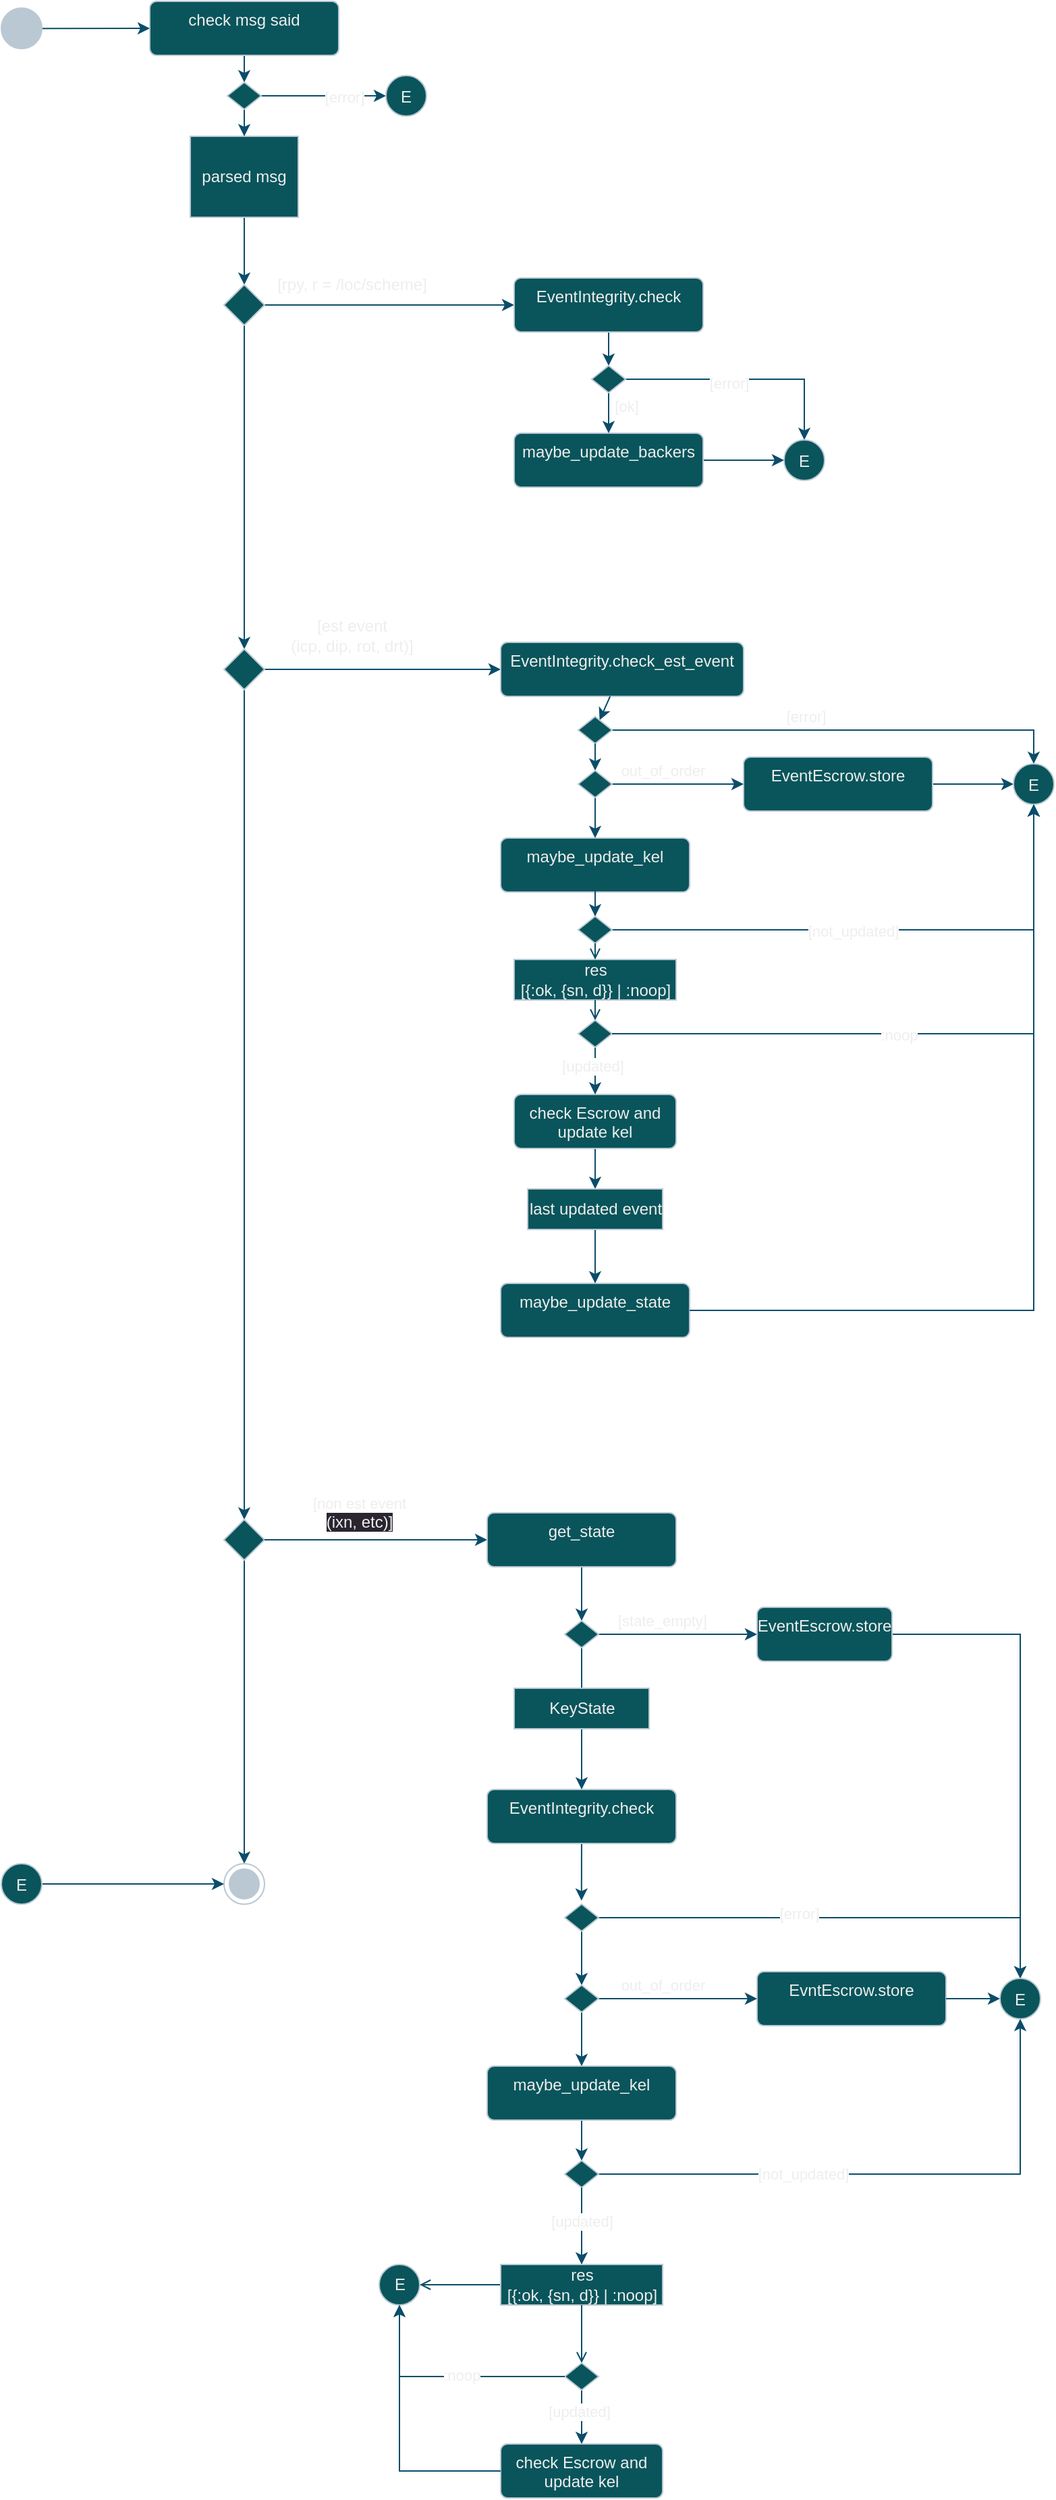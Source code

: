 <mxfile version="21.3.2" type="device" pages="2">
  <diagram name="process oobi" id="J5U5kI4o1ypKvfm6lR29">
    <mxGraphModel dx="1831" dy="656" grid="1" gridSize="10" guides="1" tooltips="1" connect="1" arrows="1" fold="1" page="1" pageScale="1" pageWidth="827" pageHeight="1169" math="0" shadow="0">
      <root>
        <mxCell id="0" />
        <mxCell id="1" parent="0" />
        <mxCell id="qSbOuLf-uEFTsbordUpv-124" style="edgeStyle=none;rounded=0;orthogonalLoop=1;jettySize=auto;html=1;entryX=0.5;entryY=0;entryDx=0;entryDy=0;strokeColor=#0B4D6A;" edge="1" parent="1" source="qSbOuLf-uEFTsbordUpv-2" target="qSbOuLf-uEFTsbordUpv-35">
          <mxGeometry relative="1" as="geometry" />
        </mxCell>
        <mxCell id="qSbOuLf-uEFTsbordUpv-2" value="check msg said" style="html=1;align=center;verticalAlign=top;rounded=1;absoluteArcSize=1;arcSize=10;dashed=0;whiteSpace=wrap;labelBackgroundColor=none;fillColor=#09555B;strokeColor=#BAC8D3;fontColor=#EEEEEE;" vertex="1" parent="1">
          <mxGeometry x="-300" y="120" width="140" height="40" as="geometry" />
        </mxCell>
        <mxCell id="qSbOuLf-uEFTsbordUpv-23" style="edgeStyle=orthogonalEdgeStyle;rounded=0;orthogonalLoop=1;jettySize=auto;html=1;entryX=0.5;entryY=0;entryDx=0;entryDy=0;strokeColor=#0B4D6A;" edge="1" parent="1" source="qSbOuLf-uEFTsbordUpv-5" target="qSbOuLf-uEFTsbordUpv-7">
          <mxGeometry relative="1" as="geometry" />
        </mxCell>
        <mxCell id="qSbOuLf-uEFTsbordUpv-5" value="parsed msg" style="html=1;align=center;verticalAlign=middle;rounded=0;absoluteArcSize=1;arcSize=10;dashed=0;whiteSpace=wrap;labelBackgroundColor=none;fillColor=#09555B;strokeColor=#BAC8D3;fontColor=#EEEEEE;" vertex="1" parent="1">
          <mxGeometry x="-270" y="220" width="80" height="60" as="geometry" />
        </mxCell>
        <mxCell id="qSbOuLf-uEFTsbordUpv-9" style="edgeStyle=orthogonalEdgeStyle;rounded=0;orthogonalLoop=1;jettySize=auto;html=1;labelBackgroundColor=none;strokeColor=#0B4D6A;fontColor=default;entryX=0;entryY=0.5;entryDx=0;entryDy=0;" edge="1" parent="1" source="qSbOuLf-uEFTsbordUpv-7" target="qSbOuLf-uEFTsbordUpv-39">
          <mxGeometry relative="1" as="geometry" />
        </mxCell>
        <mxCell id="qSbOuLf-uEFTsbordUpv-26" style="rounded=0;orthogonalLoop=1;jettySize=auto;html=1;entryX=0.5;entryY=0;entryDx=0;entryDy=0;strokeColor=#0B4D6A;" edge="1" parent="1" source="qSbOuLf-uEFTsbordUpv-7" target="qSbOuLf-uEFTsbordUpv-11">
          <mxGeometry relative="1" as="geometry" />
        </mxCell>
        <mxCell id="qSbOuLf-uEFTsbordUpv-7" value="" style="rhombus;labelBackgroundColor=none;fillColor=#09555B;strokeColor=#BAC8D3;fontColor=#EEEEEE;" vertex="1" parent="1">
          <mxGeometry x="-245" y="330" width="30" height="30" as="geometry" />
        </mxCell>
        <mxCell id="qSbOuLf-uEFTsbordUpv-100" style="edgeStyle=none;rounded=0;orthogonalLoop=1;jettySize=auto;html=1;strokeColor=#0B4D6A;" edge="1" parent="1" source="qSbOuLf-uEFTsbordUpv-8" target="qSbOuLf-uEFTsbordUpv-99">
          <mxGeometry relative="1" as="geometry" />
        </mxCell>
        <mxCell id="qSbOuLf-uEFTsbordUpv-8" value="maybe_update_backers" style="html=1;align=center;verticalAlign=top;rounded=1;absoluteArcSize=1;arcSize=10;dashed=0;whiteSpace=wrap;labelBackgroundColor=none;fillColor=#09555B;strokeColor=#BAC8D3;fontColor=#EEEEEE;" vertex="1" parent="1">
          <mxGeometry x="-30" y="440" width="140" height="40" as="geometry" />
        </mxCell>
        <mxCell id="qSbOuLf-uEFTsbordUpv-10" value="[rpy, r = /loc/scheme]" style="text;align=center;verticalAlign=middle;dashed=0;whiteSpace=wrap;labelBackgroundColor=none;fontColor=#EEEEEE;" vertex="1" parent="1">
          <mxGeometry x="-220" y="310" width="140" height="40" as="geometry" />
        </mxCell>
        <mxCell id="qSbOuLf-uEFTsbordUpv-14" style="rounded=0;orthogonalLoop=1;jettySize=auto;html=1;labelBackgroundColor=none;strokeColor=#0B4D6A;fontColor=default;entryX=0;entryY=0.5;entryDx=0;entryDy=0;" edge="1" parent="1" source="qSbOuLf-uEFTsbordUpv-11" target="qSbOuLf-uEFTsbordUpv-30">
          <mxGeometry relative="1" as="geometry">
            <mxPoint x="-70" y="585" as="targetPoint" />
          </mxGeometry>
        </mxCell>
        <mxCell id="qSbOuLf-uEFTsbordUpv-29" style="edgeStyle=orthogonalEdgeStyle;rounded=0;orthogonalLoop=1;jettySize=auto;html=1;entryX=0.5;entryY=0;entryDx=0;entryDy=0;strokeColor=#0B4D6A;" edge="1" parent="1" source="qSbOuLf-uEFTsbordUpv-11" target="qSbOuLf-uEFTsbordUpv-18">
          <mxGeometry relative="1" as="geometry" />
        </mxCell>
        <mxCell id="qSbOuLf-uEFTsbordUpv-11" value="" style="rhombus;labelBackgroundColor=none;fillColor=#09555B;strokeColor=#BAC8D3;fontColor=#EEEEEE;" vertex="1" parent="1">
          <mxGeometry x="-245" y="600" width="30" height="30" as="geometry" />
        </mxCell>
        <mxCell id="qSbOuLf-uEFTsbordUpv-12" value="maybe_update_kel" style="html=1;align=center;verticalAlign=top;rounded=1;absoluteArcSize=1;arcSize=10;dashed=0;whiteSpace=wrap;labelBackgroundColor=none;fillColor=#09555B;strokeColor=#BAC8D3;fontColor=#EEEEEE;" vertex="1" parent="1">
          <mxGeometry x="-40" y="740" width="140" height="40" as="geometry" />
        </mxCell>
        <mxCell id="qSbOuLf-uEFTsbordUpv-13" value="[est event&#xa;(icp, dip, rot, drt)]" style="text;align=center;verticalAlign=middle;dashed=0;whiteSpace=wrap;labelBackgroundColor=none;fontColor=#EEEEEE;" vertex="1" parent="1">
          <mxGeometry x="-205" y="570" width="110" height="40" as="geometry" />
        </mxCell>
        <mxCell id="qSbOuLf-uEFTsbordUpv-16" value="maybe_update_state" style="html=1;align=center;verticalAlign=top;rounded=1;absoluteArcSize=1;arcSize=10;dashed=0;whiteSpace=wrap;labelBackgroundColor=none;fillColor=#09555B;strokeColor=#BAC8D3;fontColor=#EEEEEE;" vertex="1" parent="1">
          <mxGeometry x="-40" y="1070" width="140" height="40" as="geometry" />
        </mxCell>
        <mxCell id="qSbOuLf-uEFTsbordUpv-82" style="edgeStyle=none;rounded=0;orthogonalLoop=1;jettySize=auto;html=1;entryX=0.5;entryY=0;entryDx=0;entryDy=0;strokeColor=#0B4D6A;exitX=0.5;exitY=1;exitDx=0;exitDy=0;" edge="1" parent="1" source="qSbOuLf-uEFTsbordUpv-18" target="qSbOuLf-uEFTsbordUpv-64">
          <mxGeometry relative="1" as="geometry">
            <mxPoint x="-237.5" y="1375" as="sourcePoint" />
          </mxGeometry>
        </mxCell>
        <mxCell id="qSbOuLf-uEFTsbordUpv-18" value="" style="rhombus;labelBackgroundColor=none;fillColor=#09555B;strokeColor=#BAC8D3;fontColor=#EEEEEE;" vertex="1" parent="1">
          <mxGeometry x="-245" y="1245" width="30" height="30" as="geometry" />
        </mxCell>
        <mxCell id="qSbOuLf-uEFTsbordUpv-20" style="rounded=0;orthogonalLoop=1;jettySize=auto;html=1;exitX=1;exitY=0.5;exitDx=0;exitDy=0;labelBackgroundColor=none;strokeColor=#0B4D6A;fontColor=default;entryX=0;entryY=0.5;entryDx=0;entryDy=0;" edge="1" parent="1" source="qSbOuLf-uEFTsbordUpv-18" target="qSbOuLf-uEFTsbordUpv-43">
          <mxGeometry relative="1" as="geometry">
            <mxPoint x="-222.5" y="1360" as="sourcePoint" />
            <mxPoint x="-47.5" y="1360" as="targetPoint" />
          </mxGeometry>
        </mxCell>
        <mxCell id="DF4tRONXU-9d1QsNTVrx-4" value="[non est event&lt;br style=&quot;padding: 0px; margin: 0px; font-size: 12px; background-color: rgb(42, 37, 47);&quot;&gt;&lt;span style=&quot;font-size: 12px; background-color: rgb(42, 37, 47);&quot;&gt;(ixn, etc)]&lt;/span&gt;" style="edgeLabel;html=1;align=center;verticalAlign=middle;resizable=0;points=[];fontColor=#EEEEEE;" vertex="1" connectable="0" parent="qSbOuLf-uEFTsbordUpv-20">
          <mxGeometry x="-0.156" y="-1" relative="1" as="geometry">
            <mxPoint y="-21" as="offset" />
          </mxGeometry>
        </mxCell>
        <mxCell id="DF4tRONXU-9d1QsNTVrx-12" style="edgeStyle=none;rounded=0;orthogonalLoop=1;jettySize=auto;html=1;entryX=0.5;entryY=0;entryDx=0;entryDy=0;strokeColor=#0B4D6A;" edge="1" parent="1" source="qSbOuLf-uEFTsbordUpv-22" target="DF4tRONXU-9d1QsNTVrx-8">
          <mxGeometry relative="1" as="geometry" />
        </mxCell>
        <mxCell id="qSbOuLf-uEFTsbordUpv-22" value="maybe_update_kel" style="html=1;align=center;verticalAlign=top;rounded=1;absoluteArcSize=1;arcSize=10;dashed=0;whiteSpace=wrap;labelBackgroundColor=none;fillColor=#09555B;strokeColor=#BAC8D3;fontColor=#EEEEEE;" vertex="1" parent="1">
          <mxGeometry x="-50" y="1650" width="140" height="40" as="geometry" />
        </mxCell>
        <mxCell id="qSbOuLf-uEFTsbordUpv-33" value="" style="edgeStyle=none;rounded=0;orthogonalLoop=1;jettySize=auto;html=1;strokeColor=#0B4D6A;" edge="1" parent="1" source="qSbOuLf-uEFTsbordUpv-54" target="qSbOuLf-uEFTsbordUpv-12">
          <mxGeometry relative="1" as="geometry" />
        </mxCell>
        <mxCell id="qSbOuLf-uEFTsbordUpv-30" value="EventIntegrity.check_est_event" style="html=1;align=center;verticalAlign=top;rounded=1;absoluteArcSize=1;arcSize=10;dashed=0;whiteSpace=wrap;labelBackgroundColor=none;fillColor=#09555B;strokeColor=#BAC8D3;fontColor=#EEEEEE;" vertex="1" parent="1">
          <mxGeometry x="-40" y="595" width="180" height="40" as="geometry" />
        </mxCell>
        <mxCell id="qSbOuLf-uEFTsbordUpv-34" value="" style="edgeStyle=none;rounded=0;orthogonalLoop=1;jettySize=auto;html=1;strokeColor=#0B4D6A;" edge="1" parent="1" source="qSbOuLf-uEFTsbordUpv-30" target="qSbOuLf-uEFTsbordUpv-32">
          <mxGeometry relative="1" as="geometry">
            <mxPoint x="30" y="635" as="sourcePoint" />
            <mxPoint x="30" y="692" as="targetPoint" />
          </mxGeometry>
        </mxCell>
        <mxCell id="qSbOuLf-uEFTsbordUpv-106" style="edgeStyle=elbowEdgeStyle;rounded=0;orthogonalLoop=1;jettySize=auto;html=1;entryX=0.5;entryY=0;entryDx=0;entryDy=0;strokeColor=#0B4D6A;elbow=vertical;" edge="1" parent="1" source="qSbOuLf-uEFTsbordUpv-32" target="qSbOuLf-uEFTsbordUpv-101">
          <mxGeometry relative="1" as="geometry">
            <Array as="points">
              <mxPoint x="200" y="660" />
            </Array>
          </mxGeometry>
        </mxCell>
        <mxCell id="qSbOuLf-uEFTsbordUpv-107" value="[error]" style="edgeLabel;html=1;align=center;verticalAlign=middle;resizable=0;points=[];fontColor=#EEEEEE;" vertex="1" connectable="0" parent="qSbOuLf-uEFTsbordUpv-106">
          <mxGeometry x="-0.171" y="-1" relative="1" as="geometry">
            <mxPoint x="3" y="-11" as="offset" />
          </mxGeometry>
        </mxCell>
        <mxCell id="qSbOuLf-uEFTsbordUpv-32" value="" style="rhombus;labelBackgroundColor=none;fillColor=#09555B;strokeColor=#BAC8D3;fontColor=#EEEEEE;" vertex="1" parent="1">
          <mxGeometry x="17.5" y="650" width="25" height="20" as="geometry" />
        </mxCell>
        <mxCell id="qSbOuLf-uEFTsbordUpv-36" value="" style="edgeStyle=none;rounded=0;orthogonalLoop=1;jettySize=auto;html=1;strokeColor=#0B4D6A;entryX=0.5;entryY=0;entryDx=0;entryDy=0;" edge="1" parent="1" source="qSbOuLf-uEFTsbordUpv-35" target="qSbOuLf-uEFTsbordUpv-5">
          <mxGeometry relative="1" as="geometry" />
        </mxCell>
        <mxCell id="qSbOuLf-uEFTsbordUpv-122" style="edgeStyle=none;rounded=0;orthogonalLoop=1;jettySize=auto;html=1;entryX=0;entryY=0.5;entryDx=0;entryDy=0;strokeColor=#0B4D6A;" edge="1" parent="1" source="qSbOuLf-uEFTsbordUpv-35" target="qSbOuLf-uEFTsbordUpv-121">
          <mxGeometry relative="1" as="geometry" />
        </mxCell>
        <mxCell id="qSbOuLf-uEFTsbordUpv-123" value="[error]" style="edgeLabel;html=1;align=center;verticalAlign=middle;resizable=0;points=[];fontColor=#EEEEEE;" vertex="1" connectable="0" parent="qSbOuLf-uEFTsbordUpv-122">
          <mxGeometry x="0.316" y="-1" relative="1" as="geometry">
            <mxPoint as="offset" />
          </mxGeometry>
        </mxCell>
        <mxCell id="qSbOuLf-uEFTsbordUpv-35" value="" style="rhombus;labelBackgroundColor=none;fillColor=#09555B;strokeColor=#BAC8D3;fontColor=#EEEEEE;" vertex="1" parent="1">
          <mxGeometry x="-242.5" y="180" width="25" height="20" as="geometry" />
        </mxCell>
        <mxCell id="qSbOuLf-uEFTsbordUpv-69" style="edgeStyle=none;rounded=0;orthogonalLoop=1;jettySize=auto;html=1;entryX=0.5;entryY=0;entryDx=0;entryDy=0;strokeColor=#0B4D6A;" edge="1" parent="1" source="qSbOuLf-uEFTsbordUpv-39" target="qSbOuLf-uEFTsbordUpv-41">
          <mxGeometry relative="1" as="geometry" />
        </mxCell>
        <mxCell id="qSbOuLf-uEFTsbordUpv-39" value="EventIntegrity.check" style="html=1;align=center;verticalAlign=top;rounded=1;absoluteArcSize=1;arcSize=10;dashed=0;whiteSpace=wrap;labelBackgroundColor=none;fillColor=#09555B;strokeColor=#BAC8D3;fontColor=#EEEEEE;" vertex="1" parent="1">
          <mxGeometry x="-30" y="325" width="140" height="40" as="geometry" />
        </mxCell>
        <mxCell id="qSbOuLf-uEFTsbordUpv-71" style="edgeStyle=none;rounded=0;orthogonalLoop=1;jettySize=auto;html=1;entryX=0.5;entryY=0;entryDx=0;entryDy=0;strokeColor=#0B4D6A;" edge="1" parent="1" source="qSbOuLf-uEFTsbordUpv-41" target="qSbOuLf-uEFTsbordUpv-8">
          <mxGeometry relative="1" as="geometry" />
        </mxCell>
        <mxCell id="qSbOuLf-uEFTsbordUpv-72" value="[ok]" style="edgeLabel;html=1;align=center;verticalAlign=middle;resizable=0;points=[];fontColor=#EEEEEE;" vertex="1" connectable="0" parent="qSbOuLf-uEFTsbordUpv-71">
          <mxGeometry x="-0.067" y="1" relative="1" as="geometry">
            <mxPoint x="12" y="-4" as="offset" />
          </mxGeometry>
        </mxCell>
        <mxCell id="qSbOuLf-uEFTsbordUpv-110" style="edgeStyle=elbowEdgeStyle;rounded=0;orthogonalLoop=1;jettySize=auto;html=1;entryX=0.5;entryY=0;entryDx=0;entryDy=0;strokeColor=#0B4D6A;elbow=vertical;" edge="1" parent="1" source="qSbOuLf-uEFTsbordUpv-41" target="qSbOuLf-uEFTsbordUpv-99">
          <mxGeometry relative="1" as="geometry">
            <Array as="points">
              <mxPoint x="120" y="400" />
            </Array>
          </mxGeometry>
        </mxCell>
        <mxCell id="qSbOuLf-uEFTsbordUpv-111" value="[error]" style="edgeLabel;html=1;align=center;verticalAlign=middle;resizable=0;points=[];fontColor=#EEEEEE;" vertex="1" connectable="0" parent="qSbOuLf-uEFTsbordUpv-110">
          <mxGeometry x="-0.139" y="-3" relative="1" as="geometry">
            <mxPoint as="offset" />
          </mxGeometry>
        </mxCell>
        <mxCell id="qSbOuLf-uEFTsbordUpv-41" value="" style="rhombus;labelBackgroundColor=none;fillColor=#09555B;strokeColor=#BAC8D3;fontColor=#EEEEEE;" vertex="1" parent="1">
          <mxGeometry x="27.5" y="390" width="25" height="20" as="geometry" />
        </mxCell>
        <mxCell id="qSbOuLf-uEFTsbordUpv-87" style="edgeStyle=none;rounded=0;orthogonalLoop=1;jettySize=auto;html=1;entryX=0.496;entryY=-0.133;entryDx=0;entryDy=0;entryPerimeter=0;strokeColor=#0B4D6A;" edge="1" parent="1" source="qSbOuLf-uEFTsbordUpv-42" target="qSbOuLf-uEFTsbordUpv-47">
          <mxGeometry relative="1" as="geometry" />
        </mxCell>
        <mxCell id="qSbOuLf-uEFTsbordUpv-42" value="EventIntegrity.check" style="html=1;align=center;verticalAlign=top;rounded=1;absoluteArcSize=1;arcSize=10;dashed=0;whiteSpace=wrap;labelBackgroundColor=none;fillColor=#09555B;strokeColor=#BAC8D3;fontColor=#EEEEEE;" vertex="1" parent="1">
          <mxGeometry x="-50" y="1445" width="140" height="40" as="geometry" />
        </mxCell>
        <mxCell id="qSbOuLf-uEFTsbordUpv-85" style="edgeStyle=none;rounded=0;orthogonalLoop=1;jettySize=auto;html=1;entryX=0.5;entryY=0;entryDx=0;entryDy=0;strokeColor=#0B4D6A;exitX=0.5;exitY=1;exitDx=0;exitDy=0;" edge="1" parent="1" source="qSbOuLf-uEFTsbordUpv-43" target="qSbOuLf-uEFTsbordUpv-45">
          <mxGeometry relative="1" as="geometry">
            <mxPoint x="22.5" y="1380" as="sourcePoint" />
          </mxGeometry>
        </mxCell>
        <mxCell id="qSbOuLf-uEFTsbordUpv-43" value="get_state" style="html=1;align=center;verticalAlign=top;rounded=1;absoluteArcSize=1;arcSize=10;dashed=0;whiteSpace=wrap;labelBackgroundColor=none;fillColor=#09555B;strokeColor=#BAC8D3;fontColor=#EEEEEE;" vertex="1" parent="1">
          <mxGeometry x="-50" y="1240" width="140" height="40" as="geometry" />
        </mxCell>
        <mxCell id="qSbOuLf-uEFTsbordUpv-59" style="edgeStyle=none;rounded=0;orthogonalLoop=1;jettySize=auto;html=1;strokeColor=#0B4D6A;" edge="1" parent="1" source="qSbOuLf-uEFTsbordUpv-45" target="qSbOuLf-uEFTsbordUpv-51">
          <mxGeometry relative="1" as="geometry" />
        </mxCell>
        <mxCell id="qSbOuLf-uEFTsbordUpv-60" value="[state_empty]&amp;nbsp;" style="edgeLabel;html=1;align=center;verticalAlign=middle;resizable=0;points=[];fontColor=#EEEEEE;" vertex="1" connectable="0" parent="qSbOuLf-uEFTsbordUpv-59">
          <mxGeometry x="-0.492" y="1" relative="1" as="geometry">
            <mxPoint x="18" y="-9" as="offset" />
          </mxGeometry>
        </mxCell>
        <mxCell id="qSbOuLf-uEFTsbordUpv-86" style="edgeStyle=none;rounded=0;orthogonalLoop=1;jettySize=auto;html=1;strokeColor=#0B4D6A;" edge="1" parent="1" source="qSbOuLf-uEFTsbordUpv-45">
          <mxGeometry relative="1" as="geometry">
            <mxPoint x="20" y="1390" as="targetPoint" />
          </mxGeometry>
        </mxCell>
        <mxCell id="qSbOuLf-uEFTsbordUpv-45" value="" style="rhombus;labelBackgroundColor=none;fillColor=#09555B;strokeColor=#BAC8D3;fontColor=#EEEEEE;" vertex="1" parent="1">
          <mxGeometry x="7.5" y="1320" width="25" height="20" as="geometry" />
        </mxCell>
        <mxCell id="qSbOuLf-uEFTsbordUpv-88" style="edgeStyle=none;rounded=0;orthogonalLoop=1;jettySize=auto;html=1;entryX=0.5;entryY=0;entryDx=0;entryDy=0;strokeColor=#0B4D6A;" edge="1" parent="1" source="qSbOuLf-uEFTsbordUpv-47" target="qSbOuLf-uEFTsbordUpv-61">
          <mxGeometry relative="1" as="geometry" />
        </mxCell>
        <mxCell id="qSbOuLf-uEFTsbordUpv-108" style="edgeStyle=elbowEdgeStyle;rounded=0;orthogonalLoop=1;jettySize=auto;html=1;entryX=0.5;entryY=0;entryDx=0;entryDy=0;strokeColor=#0B4D6A;elbow=vertical;" edge="1" parent="1" source="qSbOuLf-uEFTsbordUpv-47" target="qSbOuLf-uEFTsbordUpv-96">
          <mxGeometry relative="1" as="geometry">
            <Array as="points">
              <mxPoint x="190" y="1540" />
            </Array>
          </mxGeometry>
        </mxCell>
        <mxCell id="qSbOuLf-uEFTsbordUpv-109" value="[error]" style="edgeLabel;html=1;align=center;verticalAlign=middle;resizable=0;points=[];fontColor=#EEEEEE;" vertex="1" connectable="0" parent="qSbOuLf-uEFTsbordUpv-108">
          <mxGeometry x="-0.17" y="3" relative="1" as="geometry">
            <mxPoint as="offset" />
          </mxGeometry>
        </mxCell>
        <mxCell id="qSbOuLf-uEFTsbordUpv-47" value="" style="rhombus;labelBackgroundColor=none;fillColor=#09555B;strokeColor=#BAC8D3;fontColor=#EEEEEE;" vertex="1" parent="1">
          <mxGeometry x="7.5" y="1530" width="25" height="20" as="geometry" />
        </mxCell>
        <mxCell id="qSbOuLf-uEFTsbordUpv-50" value="" style="edgeStyle=orthogonalEdgeStyle;rounded=0;orthogonalLoop=1;jettySize=auto;html=1;entryX=0.5;entryY=0;entryDx=0;entryDy=0;labelBackgroundColor=none;strokeColor=#0B4D6A;fontColor=default;" edge="1" parent="1" source="qSbOuLf-uEFTsbordUpv-12" target="qSbOuLf-uEFTsbordUpv-48">
          <mxGeometry relative="1" as="geometry">
            <mxPoint x="30" y="780" as="sourcePoint" />
            <mxPoint x="30" y="818" as="targetPoint" />
          </mxGeometry>
        </mxCell>
        <mxCell id="qSbOuLf-uEFTsbordUpv-104" style="edgeStyle=elbowEdgeStyle;rounded=0;orthogonalLoop=1;jettySize=auto;html=1;entryX=0.5;entryY=1;entryDx=0;entryDy=0;strokeColor=#0B4D6A;" edge="1" parent="1" source="qSbOuLf-uEFTsbordUpv-48" target="qSbOuLf-uEFTsbordUpv-101">
          <mxGeometry relative="1" as="geometry">
            <mxPoint x="340.0" y="808" as="targetPoint" />
            <Array as="points">
              <mxPoint x="355" y="760" />
            </Array>
          </mxGeometry>
        </mxCell>
        <mxCell id="qSbOuLf-uEFTsbordUpv-105" value="[not_updated]" style="edgeLabel;html=1;align=center;verticalAlign=middle;resizable=0;points=[];fontColor=#EEEEEE;" vertex="1" connectable="0" parent="qSbOuLf-uEFTsbordUpv-104">
          <mxGeometry x="-0.12" y="-1" relative="1" as="geometry">
            <mxPoint as="offset" />
          </mxGeometry>
        </mxCell>
        <mxCell id="qSbOuLf-uEFTsbordUpv-48" value="" style="rhombus;labelBackgroundColor=none;fillColor=#09555B;strokeColor=#BAC8D3;fontColor=#EEEEEE;" vertex="1" parent="1">
          <mxGeometry x="17.5" y="798" width="25" height="20" as="geometry" />
        </mxCell>
        <mxCell id="DF4tRONXU-9d1QsNTVrx-52" style="edgeStyle=elbowEdgeStyle;rounded=0;orthogonalLoop=1;jettySize=auto;html=1;entryX=0.5;entryY=0;entryDx=0;entryDy=0;strokeColor=#0B4D6A;" edge="1" parent="1" source="qSbOuLf-uEFTsbordUpv-51" target="qSbOuLf-uEFTsbordUpv-96">
          <mxGeometry relative="1" as="geometry">
            <Array as="points">
              <mxPoint x="345" y="1490" />
            </Array>
          </mxGeometry>
        </mxCell>
        <mxCell id="qSbOuLf-uEFTsbordUpv-51" value="EventEscrow.store" style="html=1;align=center;verticalAlign=top;rounded=1;absoluteArcSize=1;arcSize=10;dashed=0;whiteSpace=wrap;labelBackgroundColor=none;fillColor=#09555B;strokeColor=#BAC8D3;fontColor=#EEEEEE;" vertex="1" parent="1">
          <mxGeometry x="150" y="1310" width="100" height="40" as="geometry" />
        </mxCell>
        <mxCell id="qSbOuLf-uEFTsbordUpv-52" value="EvntEscrow.store" style="html=1;align=center;verticalAlign=top;rounded=1;absoluteArcSize=1;arcSize=10;dashed=0;whiteSpace=wrap;labelBackgroundColor=none;fillColor=#09555B;strokeColor=#BAC8D3;fontColor=#EEEEEE;" vertex="1" parent="1">
          <mxGeometry x="150" y="1580" width="140" height="40" as="geometry" />
        </mxCell>
        <mxCell id="qSbOuLf-uEFTsbordUpv-102" style="edgeStyle=none;rounded=0;orthogonalLoop=1;jettySize=auto;html=1;entryX=0;entryY=0.5;entryDx=0;entryDy=0;strokeColor=#0B4D6A;" edge="1" parent="1" source="qSbOuLf-uEFTsbordUpv-53" target="qSbOuLf-uEFTsbordUpv-101">
          <mxGeometry relative="1" as="geometry" />
        </mxCell>
        <mxCell id="qSbOuLf-uEFTsbordUpv-53" value="EventEscrow.store" style="html=1;align=center;verticalAlign=top;rounded=1;absoluteArcSize=1;arcSize=10;dashed=0;whiteSpace=wrap;labelBackgroundColor=none;fillColor=#09555B;strokeColor=#BAC8D3;fontColor=#EEEEEE;" vertex="1" parent="1">
          <mxGeometry x="140" y="680" width="140" height="40" as="geometry" />
        </mxCell>
        <mxCell id="qSbOuLf-uEFTsbordUpv-55" value="" style="edgeStyle=none;rounded=0;orthogonalLoop=1;jettySize=auto;html=1;strokeColor=#0B4D6A;" edge="1" parent="1" source="qSbOuLf-uEFTsbordUpv-32" target="qSbOuLf-uEFTsbordUpv-54">
          <mxGeometry relative="1" as="geometry">
            <mxPoint x="30" y="670" as="sourcePoint" />
            <mxPoint x="30" y="740" as="targetPoint" />
          </mxGeometry>
        </mxCell>
        <mxCell id="qSbOuLf-uEFTsbordUpv-56" style="edgeStyle=none;rounded=0;orthogonalLoop=1;jettySize=auto;html=1;entryX=0;entryY=0.5;entryDx=0;entryDy=0;strokeColor=#0B4D6A;" edge="1" parent="1" source="qSbOuLf-uEFTsbordUpv-54" target="qSbOuLf-uEFTsbordUpv-53">
          <mxGeometry relative="1" as="geometry" />
        </mxCell>
        <mxCell id="qSbOuLf-uEFTsbordUpv-57" value="out_of_order" style="edgeLabel;html=1;align=center;verticalAlign=middle;resizable=0;points=[];fontColor=#EEEEEE;" vertex="1" connectable="0" parent="qSbOuLf-uEFTsbordUpv-56">
          <mxGeometry x="-0.582" relative="1" as="geometry">
            <mxPoint x="17" y="-10" as="offset" />
          </mxGeometry>
        </mxCell>
        <mxCell id="qSbOuLf-uEFTsbordUpv-54" value="" style="rhombus;labelBackgroundColor=none;fillColor=#09555B;strokeColor=#BAC8D3;fontColor=#EEEEEE;" vertex="1" parent="1">
          <mxGeometry x="17.5" y="690" width="25" height="20" as="geometry" />
        </mxCell>
        <mxCell id="qSbOuLf-uEFTsbordUpv-62" style="edgeStyle=none;rounded=0;orthogonalLoop=1;jettySize=auto;html=1;entryX=0;entryY=0.5;entryDx=0;entryDy=0;strokeColor=#0B4D6A;" edge="1" parent="1" source="qSbOuLf-uEFTsbordUpv-61" target="qSbOuLf-uEFTsbordUpv-52">
          <mxGeometry relative="1" as="geometry" />
        </mxCell>
        <mxCell id="qSbOuLf-uEFTsbordUpv-63" value="out_of_order" style="edgeLabel;html=1;align=center;verticalAlign=middle;resizable=0;points=[];fontColor=#EEEEEE;" vertex="1" connectable="0" parent="qSbOuLf-uEFTsbordUpv-62">
          <mxGeometry x="-0.45" y="-1" relative="1" as="geometry">
            <mxPoint x="15" y="-11" as="offset" />
          </mxGeometry>
        </mxCell>
        <mxCell id="qSbOuLf-uEFTsbordUpv-89" style="edgeStyle=none;rounded=0;orthogonalLoop=1;jettySize=auto;html=1;entryX=0.5;entryY=0;entryDx=0;entryDy=0;strokeColor=#0B4D6A;" edge="1" parent="1" source="qSbOuLf-uEFTsbordUpv-61" target="qSbOuLf-uEFTsbordUpv-22">
          <mxGeometry relative="1" as="geometry" />
        </mxCell>
        <mxCell id="qSbOuLf-uEFTsbordUpv-61" value="" style="rhombus;labelBackgroundColor=none;fillColor=#09555B;strokeColor=#BAC8D3;fontColor=#EEEEEE;" vertex="1" parent="1">
          <mxGeometry x="7.5" y="1590" width="25" height="20" as="geometry" />
        </mxCell>
        <mxCell id="qSbOuLf-uEFTsbordUpv-64" value="" style="ellipse;html=1;shape=endState;fillColor=strokeColor;strokeColor=#BAC8D3;fontColor=#EEEEEE;" vertex="1" parent="1">
          <mxGeometry x="-245" y="1500" width="30" height="30" as="geometry" />
        </mxCell>
        <mxCell id="qSbOuLf-uEFTsbordUpv-81" value="" style="edgeStyle=none;rounded=0;orthogonalLoop=1;jettySize=auto;html=1;strokeColor=#0B4D6A;" edge="1" parent="1" source="qSbOuLf-uEFTsbordUpv-77" target="qSbOuLf-uEFTsbordUpv-64">
          <mxGeometry relative="1" as="geometry" />
        </mxCell>
        <mxCell id="qSbOuLf-uEFTsbordUpv-77" value="E" style="ellipse;strokeColor=#BAC8D3;fontColor=#EEEEEE;fillColor=#09555B;" vertex="1" parent="1">
          <mxGeometry x="-410" y="1500" width="30" height="30" as="geometry" />
        </mxCell>
        <mxCell id="qSbOuLf-uEFTsbordUpv-95" value="" style="edgeStyle=none;rounded=0;orthogonalLoop=1;jettySize=auto;html=1;strokeColor=#0B4D6A;exitX=1;exitY=0.5;exitDx=0;exitDy=0;" edge="1" target="qSbOuLf-uEFTsbordUpv-96" parent="1" source="qSbOuLf-uEFTsbordUpv-52">
          <mxGeometry relative="1" as="geometry">
            <mxPoint x="340.0" y="1600" as="targetPoint" />
            <mxPoint x="300" y="1600" as="sourcePoint" />
          </mxGeometry>
        </mxCell>
        <mxCell id="qSbOuLf-uEFTsbordUpv-96" value="E" style="ellipse;strokeColor=#BAC8D3;fontColor=#EEEEEE;fillColor=#09555B;" vertex="1" parent="1">
          <mxGeometry x="330" y="1585" width="30" height="30" as="geometry" />
        </mxCell>
        <mxCell id="qSbOuLf-uEFTsbordUpv-99" value="E" style="ellipse;strokeColor=#BAC8D3;fontColor=#EEEEEE;fillColor=#09555B;" vertex="1" parent="1">
          <mxGeometry x="170" y="445" width="30" height="30" as="geometry" />
        </mxCell>
        <mxCell id="qSbOuLf-uEFTsbordUpv-101" value="E" style="ellipse;strokeColor=#BAC8D3;fontColor=#EEEEEE;fillColor=#09555B;" vertex="1" parent="1">
          <mxGeometry x="340" y="685" width="30" height="30" as="geometry" />
        </mxCell>
        <mxCell id="qSbOuLf-uEFTsbordUpv-117" value="" style="edgeStyle=elbowEdgeStyle;rounded=0;orthogonalLoop=1;jettySize=auto;html=1;strokeColor=#0B4D6A;exitX=1;exitY=0.5;exitDx=0;exitDy=0;entryX=0.5;entryY=1;entryDx=0;entryDy=0;" edge="1" parent="1" source="qSbOuLf-uEFTsbordUpv-16" target="qSbOuLf-uEFTsbordUpv-101">
          <mxGeometry relative="1" as="geometry">
            <mxPoint x="340.0" y="1020" as="targetPoint" />
            <Array as="points">
              <mxPoint x="355" y="830" />
            </Array>
          </mxGeometry>
        </mxCell>
        <mxCell id="qSbOuLf-uEFTsbordUpv-120" style="edgeStyle=none;rounded=0;orthogonalLoop=1;jettySize=auto;html=1;strokeColor=#0B4D6A;" edge="1" parent="1" source="qSbOuLf-uEFTsbordUpv-118" target="qSbOuLf-uEFTsbordUpv-2">
          <mxGeometry relative="1" as="geometry" />
        </mxCell>
        <mxCell id="qSbOuLf-uEFTsbordUpv-118" value="" style="ellipse;fillColor=strokeColor;html=1;strokeColor=#BAC8D3;fontColor=#EEEEEE;" vertex="1" parent="1">
          <mxGeometry x="-410" y="125" width="30" height="30" as="geometry" />
        </mxCell>
        <mxCell id="qSbOuLf-uEFTsbordUpv-121" value="E" style="ellipse;strokeColor=#BAC8D3;fontColor=#EEEEEE;fillColor=#09555B;" vertex="1" parent="1">
          <mxGeometry x="-125" y="175" width="30" height="30" as="geometry" />
        </mxCell>
        <mxCell id="DF4tRONXU-9d1QsNTVrx-5" style="edgeStyle=none;rounded=0;orthogonalLoop=1;jettySize=auto;html=1;strokeColor=#0B4D6A;entryX=0.5;entryY=0;entryDx=0;entryDy=0;" edge="1" parent="1" source="qSbOuLf-uEFTsbordUpv-113" target="DF4tRONXU-9d1QsNTVrx-54">
          <mxGeometry relative="1" as="geometry">
            <mxPoint x="30" y="1000" as="targetPoint" />
          </mxGeometry>
        </mxCell>
        <mxCell id="qSbOuLf-uEFTsbordUpv-113" value="check Escrow and update kel" style="html=1;align=center;verticalAlign=top;rounded=1;absoluteArcSize=1;arcSize=10;dashed=0;whiteSpace=wrap;strokeColor=#BAC8D3;fontColor=#EEEEEE;fillColor=#09555B;" vertex="1" parent="1">
          <mxGeometry x="-30" y="930" width="120" height="40" as="geometry" />
        </mxCell>
        <mxCell id="DF4tRONXU-9d1QsNTVrx-6" style="edgeStyle=elbowEdgeStyle;rounded=0;orthogonalLoop=1;jettySize=auto;html=1;entryX=0.5;entryY=1;entryDx=0;entryDy=0;strokeColor=#0B4D6A;" edge="1" parent="1" source="DF4tRONXU-9d1QsNTVrx-8" target="qSbOuLf-uEFTsbordUpv-96">
          <mxGeometry relative="1" as="geometry">
            <mxPoint x="330.0" y="1745" as="targetPoint" />
            <Array as="points">
              <mxPoint x="345" y="1700" />
            </Array>
          </mxGeometry>
        </mxCell>
        <mxCell id="DF4tRONXU-9d1QsNTVrx-7" value="[not_updated]" style="edgeLabel;html=1;align=center;verticalAlign=middle;resizable=0;points=[];fontColor=#EEEEEE;" vertex="1" connectable="0" parent="DF4tRONXU-9d1QsNTVrx-6">
          <mxGeometry x="-0.12" y="-1" relative="1" as="geometry">
            <mxPoint x="-37" y="-1" as="offset" />
          </mxGeometry>
        </mxCell>
        <mxCell id="DF4tRONXU-9d1QsNTVrx-8" value="" style="rhombus;labelBackgroundColor=none;fillColor=#09555B;strokeColor=#BAC8D3;fontColor=#EEEEEE;" vertex="1" parent="1">
          <mxGeometry x="7.5" y="1720" width="25" height="20" as="geometry" />
        </mxCell>
        <mxCell id="DF4tRONXU-9d1QsNTVrx-10" value="" style="edgeStyle=orthogonalEdgeStyle;rounded=0;orthogonalLoop=1;jettySize=auto;html=1;entryX=0.5;entryY=0;entryDx=0;entryDy=0;labelBackgroundColor=none;strokeColor=#0B4D6A;fontColor=default;" edge="1" parent="1" source="DF4tRONXU-9d1QsNTVrx-8" target="DF4tRONXU-9d1QsNTVrx-40">
          <mxGeometry relative="1" as="geometry">
            <mxPoint x="20" y="1755" as="sourcePoint" />
            <mxPoint x="20" y="1797" as="targetPoint" />
          </mxGeometry>
        </mxCell>
        <mxCell id="DF4tRONXU-9d1QsNTVrx-59" value="[updated]" style="edgeLabel;html=1;align=center;verticalAlign=middle;resizable=0;points=[];fontColor=#EEEEEE;" vertex="1" connectable="0" parent="DF4tRONXU-9d1QsNTVrx-10">
          <mxGeometry x="-0.12" relative="1" as="geometry">
            <mxPoint as="offset" />
          </mxGeometry>
        </mxCell>
        <mxCell id="DF4tRONXU-9d1QsNTVrx-16" value="E" style="ellipse;html=1;strokeColor=#BAC8D3;fontColor=#EEEEEE;fillColor=#09555B;" vertex="1" parent="1">
          <mxGeometry x="-130" y="1797" width="30" height="30" as="geometry" />
        </mxCell>
        <mxCell id="DF4tRONXU-9d1QsNTVrx-17" value="" style="endArrow=open;html=1;rounded=0;align=center;verticalAlign=top;endFill=0;labelBackgroundColor=none;endSize=6;strokeColor=#0B4D6A;exitX=0;exitY=0.5;exitDx=0;exitDy=0;entryX=1;entryY=0.5;entryDx=0;entryDy=0;" edge="1" target="DF4tRONXU-9d1QsNTVrx-16" parent="1" source="DF4tRONXU-9d1QsNTVrx-40">
          <mxGeometry relative="1" as="geometry">
            <mxPoint x="-10" y="1812" as="sourcePoint" />
            <mxPoint x="-90" y="1780" as="targetPoint" />
          </mxGeometry>
        </mxCell>
        <mxCell id="DF4tRONXU-9d1QsNTVrx-24" value="res&lt;br&gt;[{:ok, {sn, d}} | :noop]" style="html=1;rounded=0;strokeColor=#BAC8D3;fontColor=#EEEEEE;fillColor=#09555B;" vertex="1" parent="1">
          <mxGeometry x="-30" y="830" width="120" height="30" as="geometry" />
        </mxCell>
        <mxCell id="DF4tRONXU-9d1QsNTVrx-25" value="" style="endArrow=open;html=1;rounded=0;align=center;verticalAlign=top;endFill=0;labelBackgroundColor=none;endSize=6;strokeColor=#0B4D6A;exitX=0.5;exitY=1;exitDx=0;exitDy=0;" edge="1" target="DF4tRONXU-9d1QsNTVrx-24" parent="1" source="qSbOuLf-uEFTsbordUpv-48">
          <mxGeometry relative="1" as="geometry">
            <mxPoint y="815" as="sourcePoint" />
            <Array as="points">
              <mxPoint x="30" y="830" />
            </Array>
          </mxGeometry>
        </mxCell>
        <mxCell id="DF4tRONXU-9d1QsNTVrx-26" value="" style="endArrow=open;html=1;rounded=0;align=center;verticalAlign=top;endFill=0;labelBackgroundColor=none;endSize=6;strokeColor=#0B4D6A;entryX=0.5;entryY=0;entryDx=0;entryDy=0;" edge="1" source="DF4tRONXU-9d1QsNTVrx-24" parent="1" target="DF4tRONXU-9d1QsNTVrx-27">
          <mxGeometry relative="1" as="geometry">
            <mxPoint x="130" y="815" as="targetPoint" />
          </mxGeometry>
        </mxCell>
        <mxCell id="DF4tRONXU-9d1QsNTVrx-32" style="edgeStyle=none;rounded=0;orthogonalLoop=1;jettySize=auto;html=1;entryX=0.5;entryY=0;entryDx=0;entryDy=0;strokeColor=#0B4D6A;" edge="1" parent="1" source="DF4tRONXU-9d1QsNTVrx-27" target="qSbOuLf-uEFTsbordUpv-113">
          <mxGeometry relative="1" as="geometry" />
        </mxCell>
        <mxCell id="DF4tRONXU-9d1QsNTVrx-33" value="[updated]" style="edgeLabel;html=1;align=center;verticalAlign=middle;resizable=0;points=[];fontColor=#EEEEEE;" vertex="1" connectable="0" parent="DF4tRONXU-9d1QsNTVrx-32">
          <mxGeometry x="-0.224" y="2" relative="1" as="geometry">
            <mxPoint x="-4" as="offset" />
          </mxGeometry>
        </mxCell>
        <mxCell id="DF4tRONXU-9d1QsNTVrx-27" value="" style="rhombus;labelBackgroundColor=none;fillColor=#09555B;strokeColor=#BAC8D3;fontColor=#EEEEEE;" vertex="1" parent="1">
          <mxGeometry x="17.5" y="875" width="25" height="20" as="geometry" />
        </mxCell>
        <mxCell id="DF4tRONXU-9d1QsNTVrx-28" style="edgeStyle=elbowEdgeStyle;rounded=0;orthogonalLoop=1;jettySize=auto;html=1;strokeColor=#0B4D6A;exitX=1;exitY=0.5;exitDx=0;exitDy=0;entryX=0.5;entryY=1;entryDx=0;entryDy=0;" edge="1" parent="1" source="DF4tRONXU-9d1QsNTVrx-27" target="qSbOuLf-uEFTsbordUpv-101">
          <mxGeometry relative="1" as="geometry">
            <mxPoint x="170" y="879.47" as="sourcePoint" />
            <mxPoint x="340.0" y="885.0" as="targetPoint" />
            <Array as="points">
              <mxPoint x="355" y="860" />
            </Array>
          </mxGeometry>
        </mxCell>
        <mxCell id="DF4tRONXU-9d1QsNTVrx-29" value=":noop" style="edgeLabel;html=1;align=center;verticalAlign=middle;resizable=0;points=[];fontColor=#EEEEEE;" vertex="1" connectable="0" parent="DF4tRONXU-9d1QsNTVrx-28">
          <mxGeometry x="-0.12" y="-1" relative="1" as="geometry">
            <mxPoint as="offset" />
          </mxGeometry>
        </mxCell>
        <mxCell id="DF4tRONXU-9d1QsNTVrx-39" value="check Escrow and update kel" style="html=1;align=center;verticalAlign=top;rounded=1;absoluteArcSize=1;arcSize=10;dashed=0;whiteSpace=wrap;strokeColor=#BAC8D3;fontColor=#EEEEEE;fillColor=#09555B;" vertex="1" parent="1">
          <mxGeometry x="-40" y="1930" width="120" height="40" as="geometry" />
        </mxCell>
        <mxCell id="DF4tRONXU-9d1QsNTVrx-40" value="res&lt;br&gt;[{:ok, {sn, d}} | :noop]" style="html=1;rounded=0;strokeColor=#BAC8D3;fontColor=#EEEEEE;fillColor=#09555B;" vertex="1" parent="1">
          <mxGeometry x="-40" y="1797" width="120" height="30" as="geometry" />
        </mxCell>
        <mxCell id="DF4tRONXU-9d1QsNTVrx-42" value="" style="endArrow=open;html=1;rounded=0;align=center;verticalAlign=top;endFill=0;labelBackgroundColor=none;endSize=6;strokeColor=#0B4D6A;entryX=0.5;entryY=0;entryDx=0;entryDy=0;" edge="1" parent="1" source="DF4tRONXU-9d1QsNTVrx-40" target="DF4tRONXU-9d1QsNTVrx-45">
          <mxGeometry relative="1" as="geometry">
            <mxPoint x="90" y="1872" as="targetPoint" />
          </mxGeometry>
        </mxCell>
        <mxCell id="DF4tRONXU-9d1QsNTVrx-43" style="edgeStyle=none;rounded=0;orthogonalLoop=1;jettySize=auto;html=1;entryX=0.5;entryY=0;entryDx=0;entryDy=0;strokeColor=#0B4D6A;" edge="1" parent="1" source="DF4tRONXU-9d1QsNTVrx-45" target="DF4tRONXU-9d1QsNTVrx-39">
          <mxGeometry relative="1" as="geometry" />
        </mxCell>
        <mxCell id="DF4tRONXU-9d1QsNTVrx-44" value="[updated]" style="edgeLabel;html=1;align=center;verticalAlign=middle;resizable=0;points=[];fontColor=#EEEEEE;" vertex="1" connectable="0" parent="DF4tRONXU-9d1QsNTVrx-43">
          <mxGeometry x="-0.224" y="2" relative="1" as="geometry">
            <mxPoint x="-4" as="offset" />
          </mxGeometry>
        </mxCell>
        <mxCell id="DF4tRONXU-9d1QsNTVrx-45" value="" style="rhombus;labelBackgroundColor=none;fillColor=#09555B;strokeColor=#BAC8D3;fontColor=#EEEEEE;" vertex="1" parent="1">
          <mxGeometry x="7.5" y="1870" width="25" height="20" as="geometry" />
        </mxCell>
        <mxCell id="DF4tRONXU-9d1QsNTVrx-46" style="edgeStyle=elbowEdgeStyle;rounded=0;orthogonalLoop=1;jettySize=auto;html=1;strokeColor=#0B4D6A;exitX=0;exitY=0.5;exitDx=0;exitDy=0;entryX=0.5;entryY=1;entryDx=0;entryDy=0;elbow=vertical;" edge="1" parent="1" source="DF4tRONXU-9d1QsNTVrx-45" target="DF4tRONXU-9d1QsNTVrx-16">
          <mxGeometry relative="1" as="geometry">
            <mxPoint x="130" y="1879.47" as="sourcePoint" />
            <mxPoint x="-130.0" y="1885" as="targetPoint" />
            <Array as="points">
              <mxPoint x="-40" y="1880" />
              <mxPoint x="-40" y="1890" />
            </Array>
          </mxGeometry>
        </mxCell>
        <mxCell id="DF4tRONXU-9d1QsNTVrx-47" value=":noop" style="edgeLabel;html=1;align=center;verticalAlign=middle;resizable=0;points=[];fontColor=#EEEEEE;" vertex="1" connectable="0" parent="DF4tRONXU-9d1QsNTVrx-46">
          <mxGeometry x="-0.12" y="-1" relative="1" as="geometry">
            <mxPoint as="offset" />
          </mxGeometry>
        </mxCell>
        <mxCell id="DF4tRONXU-9d1QsNTVrx-50" value="" style="endArrow=open;html=1;rounded=0;align=center;verticalAlign=top;endFill=0;labelBackgroundColor=none;endSize=6;strokeColor=#0B4D6A;exitX=0;exitY=0.5;exitDx=0;exitDy=0;entryX=0.5;entryY=1;entryDx=0;entryDy=0;edgeStyle=elbowEdgeStyle;elbow=vertical;" edge="1" target="DF4tRONXU-9d1QsNTVrx-16" parent="1" source="DF4tRONXU-9d1QsNTVrx-39">
          <mxGeometry relative="1" as="geometry">
            <mxPoint x="-60" y="1983" as="sourcePoint" />
            <mxPoint x="-100.0" y="1950" as="targetPoint" />
            <Array as="points">
              <mxPoint x="-90" y="1950" />
            </Array>
          </mxGeometry>
        </mxCell>
        <mxCell id="DF4tRONXU-9d1QsNTVrx-56" style="edgeStyle=none;rounded=0;orthogonalLoop=1;jettySize=auto;html=1;entryX=0.5;entryY=0;entryDx=0;entryDy=0;strokeColor=#0B4D6A;" edge="1" parent="1" source="DF4tRONXU-9d1QsNTVrx-54" target="qSbOuLf-uEFTsbordUpv-16">
          <mxGeometry relative="1" as="geometry" />
        </mxCell>
        <mxCell id="DF4tRONXU-9d1QsNTVrx-54" value="last updated event&lt;br&gt;" style="html=1;rounded=0;strokeColor=#BAC8D3;fontColor=#EEEEEE;fillColor=#09555B;" vertex="1" parent="1">
          <mxGeometry x="-20" y="1000" width="100" height="30" as="geometry" />
        </mxCell>
        <mxCell id="DF4tRONXU-9d1QsNTVrx-58" style="edgeStyle=none;rounded=0;orthogonalLoop=1;jettySize=auto;html=1;entryX=0.5;entryY=0;entryDx=0;entryDy=0;strokeColor=#0B4D6A;" edge="1" parent="1" source="DF4tRONXU-9d1QsNTVrx-57" target="qSbOuLf-uEFTsbordUpv-42">
          <mxGeometry relative="1" as="geometry" />
        </mxCell>
        <mxCell id="DF4tRONXU-9d1QsNTVrx-57" value="KeyState" style="html=1;rounded=0;strokeColor=#BAC8D3;fontColor=#EEEEEE;fillColor=#09555B;" vertex="1" parent="1">
          <mxGeometry x="-30" y="1370" width="100" height="30" as="geometry" />
        </mxCell>
      </root>
    </mxGraphModel>
  </diagram>
  <diagram id="XLl_msjx24aAIhPrYVW7" name="state data">
    <mxGraphModel dx="954" dy="623" grid="1" gridSize="10" guides="1" tooltips="1" connect="1" arrows="1" fold="1" page="1" pageScale="1" pageWidth="827" pageHeight="1169" math="0" shadow="0">
      <root>
        <mxCell id="0" />
        <mxCell id="1" parent="0" />
        <mxCell id="6HjZlrH1ueShJehWfiOB-9" value="State" style="swimlane;childLayout=stackLayout;horizontal=1;startSize=50;horizontalStack=0;rounded=1;fontSize=14;fontStyle=0;strokeWidth=2;resizeParent=0;resizeLast=1;shadow=0;dashed=0;align=center;arcSize=4;whiteSpace=wrap;html=1;strokeColor=#BAC8D3;fontColor=#EEEEEE;fillColor=#09555B;" vertex="1" parent="1">
          <mxGeometry x="100" y="135" width="160" height="160" as="geometry">
            <mxRectangle x="200" y="170" width="70" height="50" as="alternateBounds" />
          </mxGeometry>
        </mxCell>
        <mxCell id="6HjZlrH1ueShJehWfiOB-10" value="+prefix&lt;br&gt;+sn&lt;br&gt;+state" style="align=left;strokeColor=none;fillColor=none;spacingLeft=4;fontSize=12;verticalAlign=top;resizable=0;rotatable=0;part=1;html=1;fontColor=#EEEEEE;" vertex="1" parent="6HjZlrH1ueShJehWfiOB-9">
          <mxGeometry y="50" width="160" height="110" as="geometry" />
        </mxCell>
        <mxCell id="6HjZlrH1ueShJehWfiOB-11" value="State" style="swimlane;childLayout=stackLayout;horizontal=1;startSize=50;horizontalStack=0;rounded=1;fontSize=14;fontStyle=0;strokeWidth=2;resizeParent=0;resizeLast=1;shadow=0;dashed=0;align=center;arcSize=4;whiteSpace=wrap;html=1;strokeColor=#BAC8D3;fontColor=#EEEEEE;fillColor=#09555B;" vertex="1" parent="1">
          <mxGeometry x="100" y="340" width="160" height="150" as="geometry">
            <mxRectangle x="200" y="170" width="70" height="50" as="alternateBounds" />
          </mxGeometry>
        </mxCell>
        <mxCell id="6HjZlrH1ueShJehWfiOB-12" value="+k&lt;br&gt;+kt&lt;br&gt;+n&lt;br&gt;+nt&lt;br&gt;+bt&lt;br&gt;+b" style="align=left;strokeColor=none;fillColor=none;spacingLeft=4;fontSize=12;verticalAlign=top;resizable=0;rotatable=0;part=1;html=1;fontColor=#EEEEEE;" vertex="1" parent="6HjZlrH1ueShJehWfiOB-11">
          <mxGeometry y="50" width="160" height="100" as="geometry" />
        </mxCell>
        <mxCell id="6HjZlrH1ueShJehWfiOB-14" value="Backers" style="swimlane;childLayout=stackLayout;horizontal=1;startSize=50;horizontalStack=0;rounded=1;fontSize=14;fontStyle=0;strokeWidth=2;resizeParent=0;resizeLast=1;shadow=0;dashed=0;align=center;arcSize=4;whiteSpace=wrap;html=1;strokeColor=#BAC8D3;fontColor=#EEEEEE;fillColor=#09555B;" vertex="1" parent="1">
          <mxGeometry x="350" y="160" width="190" height="110" as="geometry">
            <mxRectangle x="200" y="170" width="70" height="50" as="alternateBounds" />
          </mxGeometry>
        </mxCell>
        <mxCell id="6HjZlrH1ueShJehWfiOB-15" value="+prefix_scheme:&amp;nbsp; {prerix, scheme}&lt;br&gt;+endpoint" style="align=left;strokeColor=none;fillColor=none;spacingLeft=4;fontSize=12;verticalAlign=top;resizable=0;rotatable=0;part=1;html=1;fontColor=#EEEEEE;" vertex="1" parent="6HjZlrH1ueShJehWfiOB-14">
          <mxGeometry y="50" width="190" height="60" as="geometry" />
        </mxCell>
        <mxCell id="6HjZlrH1ueShJehWfiOB-16" value="Endpoint" style="swimlane;childLayout=stackLayout;horizontal=1;startSize=50;horizontalStack=0;rounded=1;fontSize=14;fontStyle=0;strokeWidth=2;resizeParent=0;resizeLast=1;shadow=0;dashed=0;align=center;arcSize=4;whiteSpace=wrap;html=1;strokeColor=#BAC8D3;fontColor=#EEEEEE;fillColor=#09555B;" vertex="1" parent="1">
          <mxGeometry x="360" y="320" width="160" height="100" as="geometry">
            <mxRectangle x="200" y="170" width="70" height="50" as="alternateBounds" />
          </mxGeometry>
        </mxCell>
        <mxCell id="6HjZlrH1ueShJehWfiOB-17" value="+said&lt;br&gt;+URL&lt;br&gt;+dt" style="align=left;strokeColor=none;fillColor=none;spacingLeft=4;fontSize=12;verticalAlign=top;resizable=0;rotatable=0;part=1;html=1;fontColor=#EEEEEE;" vertex="1" parent="6HjZlrH1ueShJehWfiOB-16">
          <mxGeometry y="50" width="160" height="50" as="geometry" />
        </mxCell>
        <mxCell id="6HjZlrH1ueShJehWfiOB-20" value="KEL" style="swimlane;childLayout=stackLayout;horizontal=1;startSize=50;horizontalStack=0;rounded=1;fontSize=14;fontStyle=0;strokeWidth=2;resizeParent=0;resizeLast=1;shadow=0;dashed=0;align=center;arcSize=4;whiteSpace=wrap;html=1;strokeColor=#BAC8D3;fontColor=#EEEEEE;fillColor=#09555B;" vertex="1" parent="1">
          <mxGeometry x="580" y="155" width="160" height="130" as="geometry">
            <mxRectangle x="200" y="170" width="70" height="50" as="alternateBounds" />
          </mxGeometry>
        </mxCell>
        <mxCell id="6HjZlrH1ueShJehWfiOB-21" value="+key: {pref, sn}&lt;br&gt;+event" style="align=left;strokeColor=none;fillColor=none;spacingLeft=4;fontSize=12;verticalAlign=top;resizable=0;rotatable=0;part=1;html=1;fontColor=#EEEEEE;" vertex="1" parent="6HjZlrH1ueShJehWfiOB-20">
          <mxGeometry y="50" width="160" height="80" as="geometry" />
        </mxCell>
      </root>
    </mxGraphModel>
  </diagram>
</mxfile>
